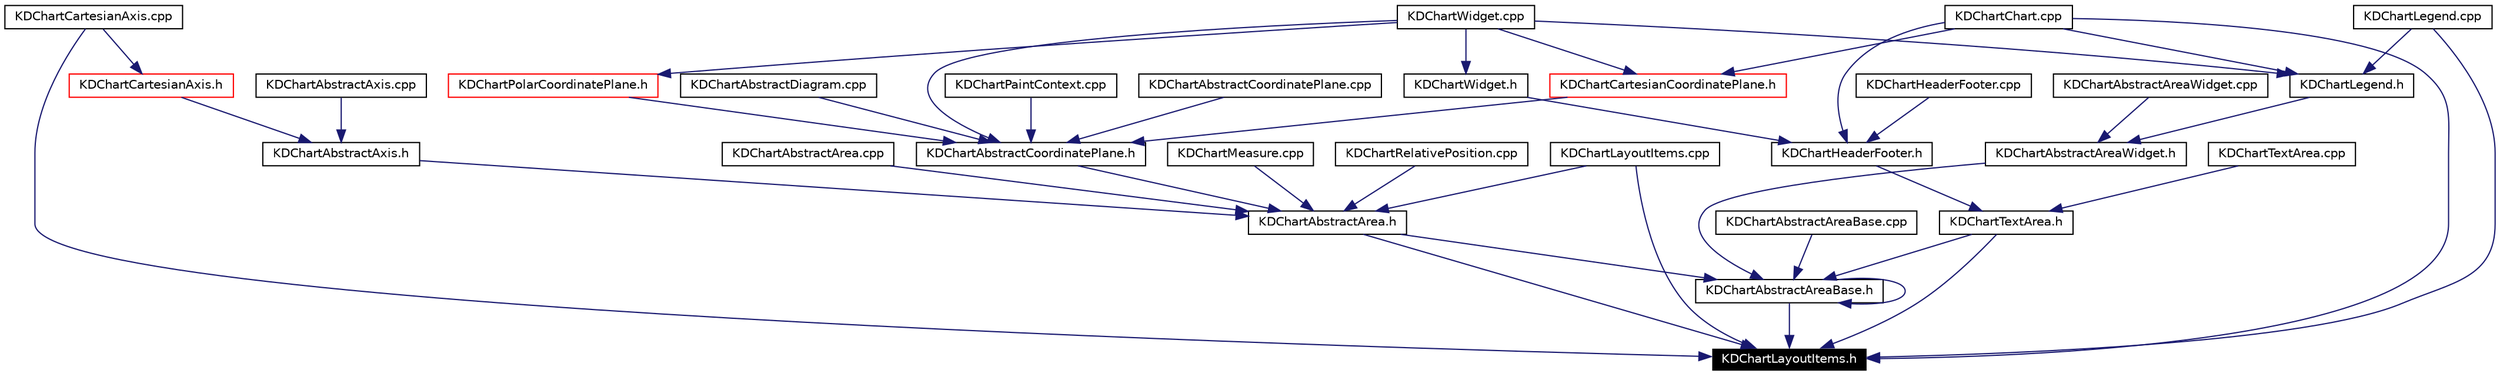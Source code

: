 digraph G
{
  edge [fontname="Helvetica",fontsize=10,labelfontname="Helvetica",labelfontsize=10];
  node [fontname="Helvetica",fontsize=10,shape=record];
  Node1872 [label="KDChartLayoutItems.h",height=0.2,width=0.4,color="white", fillcolor="black", style="filled" fontcolor="white"];
  Node1873 -> Node1872 [color="midnightblue",fontsize=10,style="solid",fontname="Helvetica"];
  Node1873 [label="KDChartAbstractAreaBase.h",height=0.2,width=0.4,color="black",URL="$_k_d_chart_abstract_area_base_8h.html"];
  Node1874 -> Node1873 [color="midnightblue",fontsize=10,style="solid",fontname="Helvetica"];
  Node1874 [label="KDChartAbstractArea.h",height=0.2,width=0.4,color="black",URL="$_k_d_chart_abstract_area_8h.html"];
  Node1875 -> Node1874 [color="midnightblue",fontsize=10,style="solid",fontname="Helvetica"];
  Node1875 [label="KDChartAbstractArea.cpp",height=0.2,width=0.4,color="black",URL="$_k_d_chart_abstract_area_8cpp.html"];
  Node1876 -> Node1874 [color="midnightblue",fontsize=10,style="solid",fontname="Helvetica"];
  Node1876 [label="KDChartAbstractAxis.h",height=0.2,width=0.4,color="black",URL="$_k_d_chart_abstract_axis_8h.html"];
  Node1877 -> Node1876 [color="midnightblue",fontsize=10,style="solid",fontname="Helvetica"];
  Node1877 [label="KDChartAbstractAxis.cpp",height=0.2,width=0.4,color="black",URL="$_k_d_chart_abstract_axis_8cpp.html"];
  Node1878 -> Node1876 [color="midnightblue",fontsize=10,style="solid",fontname="Helvetica"];
  Node1878 [label="KDChartCartesianAxis.h",height=0.2,width=0.4,color="red",URL="$_k_d_chart_cartesian_axis_8h.html"];
  Node1883 -> Node1878 [color="midnightblue",fontsize=10,style="solid",fontname="Helvetica"];
  Node1883 [label="KDChartCartesianAxis.cpp",height=0.2,width=0.4,color="black",URL="$_k_d_chart_cartesian_axis_8cpp.html"];
  Node1889 -> Node1874 [color="midnightblue",fontsize=10,style="solid",fontname="Helvetica"];
  Node1889 [label="KDChartAbstractCoordinatePlane.h",height=0.2,width=0.4,color="black",URL="$_k_d_chart_abstract_coordinate_plane_8h.html"];
  Node1890 -> Node1889 [color="midnightblue",fontsize=10,style="solid",fontname="Helvetica"];
  Node1890 [label="KDChartCartesianCoordinatePlane.h",height=0.2,width=0.4,color="red",URL="$_k_d_chart_cartesian_coordinate_plane_8h.html"];
  Node1887 -> Node1890 [color="midnightblue",fontsize=10,style="solid",fontname="Helvetica"];
  Node1887 [label="KDChartChart.cpp",height=0.2,width=0.4,color="black",URL="$_k_d_chart_chart_8cpp.html"];
  Node1885 -> Node1890 [color="midnightblue",fontsize=10,style="solid",fontname="Helvetica"];
  Node1885 [label="KDChartWidget.cpp",height=0.2,width=0.4,color="black",URL="$_k_d_chart_widget_8cpp.html"];
  Node1891 -> Node1889 [color="midnightblue",fontsize=10,style="solid",fontname="Helvetica"];
  Node1891 [label="KDChartAbstractCoordinatePlane.cpp",height=0.2,width=0.4,color="black",URL="$_k_d_chart_abstract_coordinate_plane_8cpp.html"];
  Node1892 -> Node1889 [color="midnightblue",fontsize=10,style="solid",fontname="Helvetica"];
  Node1892 [label="KDChartAbstractDiagram.cpp",height=0.2,width=0.4,color="black",URL="$_k_d_chart_abstract_diagram_8cpp.html"];
  Node1893 -> Node1889 [color="midnightblue",fontsize=10,style="solid",fontname="Helvetica"];
  Node1893 [label="KDChartPolarCoordinatePlane.h",height=0.2,width=0.4,color="red",URL="$_k_d_chart_polar_coordinate_plane_8h.html"];
  Node1885 -> Node1893 [color="midnightblue",fontsize=10,style="solid",fontname="Helvetica"];
  Node1905 -> Node1889 [color="midnightblue",fontsize=10,style="solid",fontname="Helvetica"];
  Node1905 [label="KDChartPaintContext.cpp",height=0.2,width=0.4,color="black",URL="$_k_d_chart_paint_context_8cpp.html"];
  Node1885 -> Node1889 [color="midnightblue",fontsize=10,style="solid",fontname="Helvetica"];
  Node1906 -> Node1874 [color="midnightblue",fontsize=10,style="solid",fontname="Helvetica"];
  Node1906 [label="KDChartLayoutItems.cpp",height=0.2,width=0.4,color="black",URL="$_k_d_chart_layout_items_8cpp.html"];
  Node1907 -> Node1874 [color="midnightblue",fontsize=10,style="solid",fontname="Helvetica"];
  Node1907 [label="KDChartMeasure.cpp",height=0.2,width=0.4,color="black",URL="$_k_d_chart_measure_8cpp.html"];
  Node1908 -> Node1874 [color="midnightblue",fontsize=10,style="solid",fontname="Helvetica"];
  Node1908 [label="KDChartRelativePosition.cpp",height=0.2,width=0.4,color="black",URL="$_k_d_chart_relative_position_8cpp.html"];
  Node1873 -> Node1873 [color="midnightblue",fontsize=10,style="solid",fontname="Helvetica"];
  Node1909 -> Node1873 [color="midnightblue",fontsize=10,style="solid",fontname="Helvetica"];
  Node1909 [label="KDChartAbstractAreaBase.cpp",height=0.2,width=0.4,color="black",URL="$_k_d_chart_abstract_area_base_8cpp.html"];
  Node1910 -> Node1873 [color="midnightblue",fontsize=10,style="solid",fontname="Helvetica"];
  Node1910 [label="KDChartAbstractAreaWidget.h",height=0.2,width=0.4,color="black",URL="$_k_d_chart_abstract_area_widget_8h.html"];
  Node1911 -> Node1910 [color="midnightblue",fontsize=10,style="solid",fontname="Helvetica"];
  Node1911 [label="KDChartAbstractAreaWidget.cpp",height=0.2,width=0.4,color="black",URL="$_k_d_chart_abstract_area_widget_8cpp.html"];
  Node1912 -> Node1910 [color="midnightblue",fontsize=10,style="solid",fontname="Helvetica"];
  Node1912 [label="KDChartLegend.h",height=0.2,width=0.4,color="black",URL="$_k_d_chart_legend_8h.html"];
  Node1887 -> Node1912 [color="midnightblue",fontsize=10,style="solid",fontname="Helvetica"];
  Node1913 -> Node1912 [color="midnightblue",fontsize=10,style="solid",fontname="Helvetica"];
  Node1913 [label="KDChartLegend.cpp",height=0.2,width=0.4,color="black",URL="$_k_d_chart_legend_8cpp.html"];
  Node1885 -> Node1912 [color="midnightblue",fontsize=10,style="solid",fontname="Helvetica"];
  Node1914 -> Node1873 [color="midnightblue",fontsize=10,style="solid",fontname="Helvetica"];
  Node1914 [label="KDChartTextArea.h",height=0.2,width=0.4,color="black",URL="$_k_d_chart_text_area_8h.html"];
  Node1915 -> Node1914 [color="midnightblue",fontsize=10,style="solid",fontname="Helvetica"];
  Node1915 [label="KDChartHeaderFooter.h",height=0.2,width=0.4,color="black",URL="$_k_d_chart_header_footer_8h.html"];
  Node1887 -> Node1915 [color="midnightblue",fontsize=10,style="solid",fontname="Helvetica"];
  Node1916 -> Node1915 [color="midnightblue",fontsize=10,style="solid",fontname="Helvetica"];
  Node1916 [label="KDChartHeaderFooter.cpp",height=0.2,width=0.4,color="black",URL="$_k_d_chart_header_footer_8cpp.html"];
  Node1917 -> Node1915 [color="midnightblue",fontsize=10,style="solid",fontname="Helvetica"];
  Node1917 [label="KDChartWidget.h",height=0.2,width=0.4,color="black",URL="$_k_d_chart_widget_8h.html"];
  Node1885 -> Node1917 [color="midnightblue",fontsize=10,style="solid",fontname="Helvetica"];
  Node1918 -> Node1914 [color="midnightblue",fontsize=10,style="solid",fontname="Helvetica"];
  Node1918 [label="KDChartTextArea.cpp",height=0.2,width=0.4,color="black",URL="$_k_d_chart_text_area_8cpp.html"];
  Node1874 -> Node1872 [color="midnightblue",fontsize=10,style="solid",fontname="Helvetica"];
  Node1883 -> Node1872 [color="midnightblue",fontsize=10,style="solid",fontname="Helvetica"];
  Node1914 -> Node1872 [color="midnightblue",fontsize=10,style="solid",fontname="Helvetica"];
  Node1887 -> Node1872 [color="midnightblue",fontsize=10,style="solid",fontname="Helvetica"];
  Node1906 -> Node1872 [color="midnightblue",fontsize=10,style="solid",fontname="Helvetica"];
  Node1913 -> Node1872 [color="midnightblue",fontsize=10,style="solid",fontname="Helvetica"];
}
